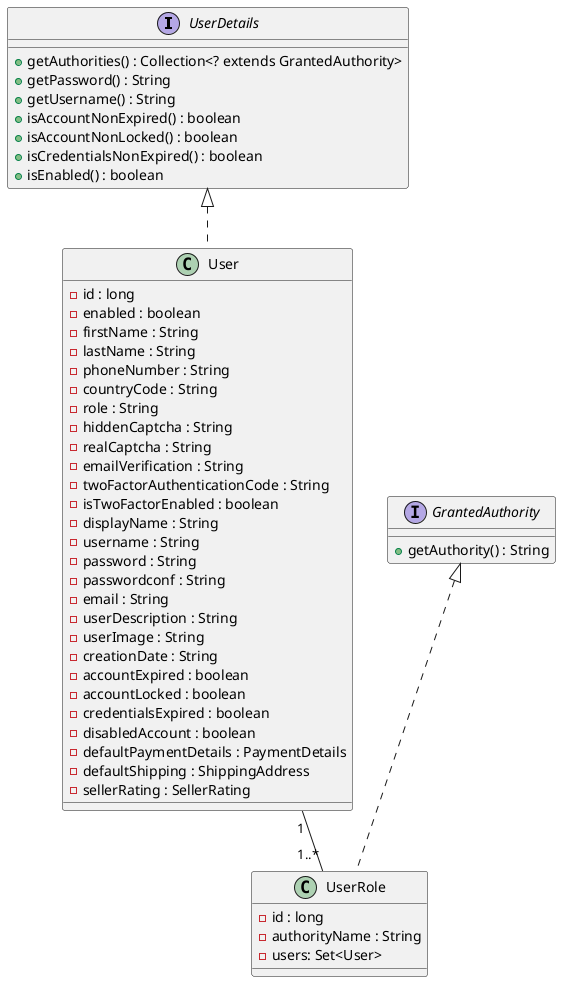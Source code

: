 @startuml

interface UserDetails {
    + getAuthorities() : Collection<? extends GrantedAuthority>
    + getPassword() : String
    + getUsername() : String
    + isAccountNonExpired() : boolean
    + isAccountNonLocked() : boolean
    + isCredentialsNonExpired() : boolean
    + isEnabled() : boolean
}

class User implements UserDetails {
    - id : long
    - enabled : boolean
    - firstName : String
    - lastName : String
    - phoneNumber : String
    - countryCode : String
    - role : String
    - hiddenCaptcha : String
    - realCaptcha : String
    - emailVerification : String
    - twoFactorAuthenticationCode : String
    - isTwoFactorEnabled : boolean
    - displayName : String
    - username : String
    - password : String
    - passwordconf : String
    - email : String
    - userDescription : String
    - userImage : String
    - creationDate : String
    - accountExpired : boolean
    - accountLocked : boolean
    - credentialsExpired : boolean
    - disabledAccount : boolean
    - defaultPaymentDetails : PaymentDetails
    - defaultShipping : ShippingAddress
    - sellerRating : SellerRating
}

interface GrantedAuthority {
    + getAuthority() : String
}

class UserRole implements GrantedAuthority {
    - id : long
    - authorityName : String
    - users: Set<User>
}

User "1" -- "1..*" UserRole

@enduml
